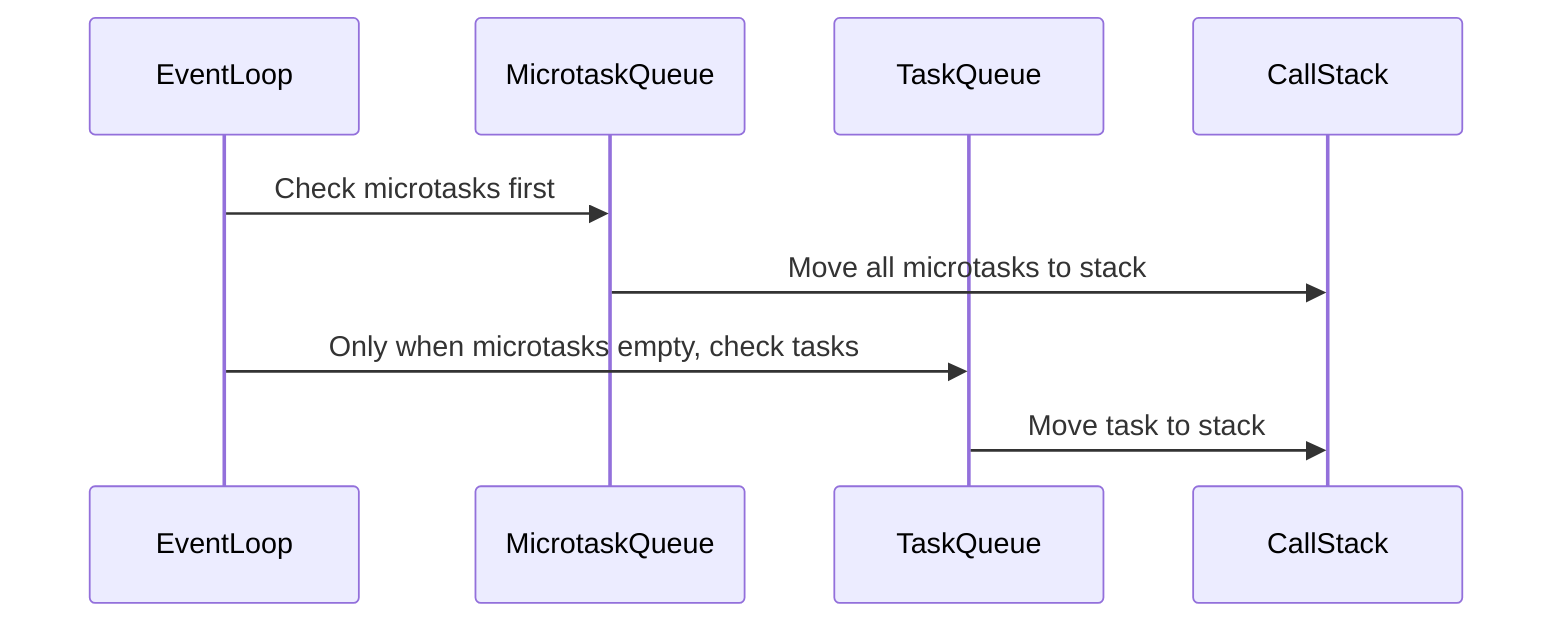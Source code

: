 sequenceDiagram
participant EventLoop
participant MicrotaskQueue
participant TaskQueue
participant CallStack
EventLoop->>MicrotaskQueue: Check microtasks first
MicrotaskQueue->>CallStack: Move all microtasks to stack
EventLoop->>TaskQueue: Only when microtasks empty, check tasks
TaskQueue->>CallStack: Move task to stack